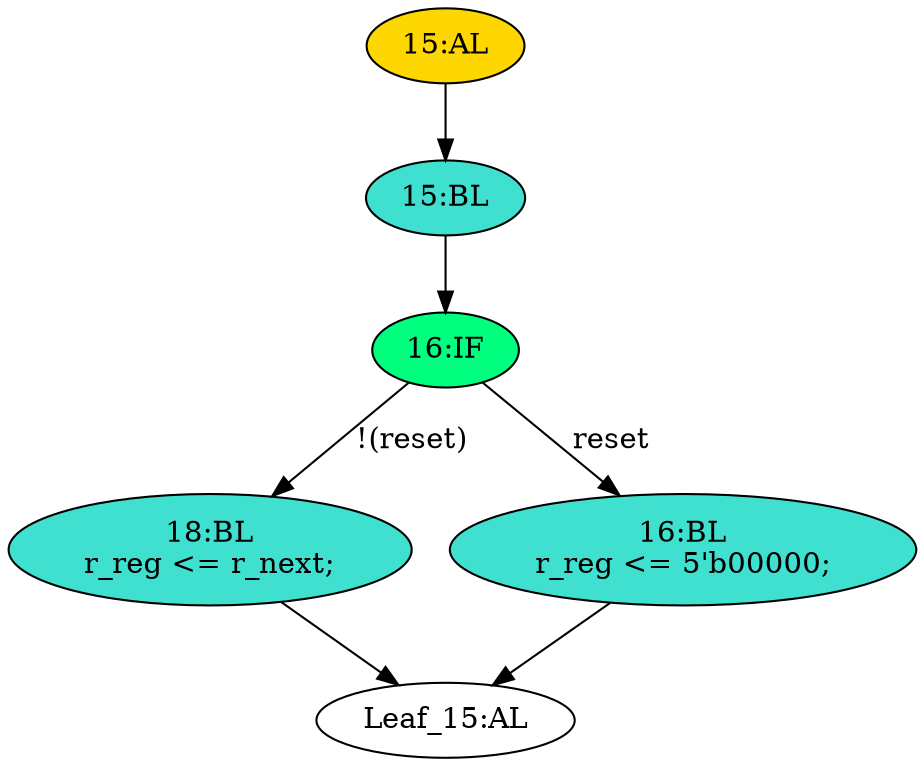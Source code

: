 strict digraph "" {
	node [label="\N"];
	"16:IF"	[ast="<pyverilog.vparser.ast.IfStatement object at 0x7fcae2f31f10>",
		fillcolor=springgreen,
		label="16:IF",
		statements="[]",
		style=filled,
		typ=IfStatement];
	"18:BL"	[ast="<pyverilog.vparser.ast.Block object at 0x7fcae27c6090>",
		fillcolor=turquoise,
		label="18:BL
r_reg <= r_next;",
		statements="[<pyverilog.vparser.ast.NonblockingSubstitution object at 0x7fcae27c60d0>]",
		style=filled,
		typ=Block];
	"16:IF" -> "18:BL"	[cond="['reset']",
		label="!(reset)",
		lineno=16];
	"16:BL"	[ast="<pyverilog.vparser.ast.Block object at 0x7fcae27c6290>",
		fillcolor=turquoise,
		label="16:BL
r_reg <= 5'b00000;",
		statements="[<pyverilog.vparser.ast.NonblockingSubstitution object at 0x7fcae27c62d0>]",
		style=filled,
		typ=Block];
	"16:IF" -> "16:BL"	[cond="['reset']",
		label=reset,
		lineno=16];
	"15:AL"	[ast="<pyverilog.vparser.ast.Always object at 0x7fcae27c6450>",
		clk_sens=True,
		fillcolor=gold,
		label="15:AL",
		sens="['clk', 'reset']",
		statements="[]",
		style=filled,
		typ=Always,
		use_var="['reset', 'r_next']"];
	"15:BL"	[ast="<pyverilog.vparser.ast.Block object at 0x7fcae27c65d0>",
		fillcolor=turquoise,
		label="15:BL",
		statements="[]",
		style=filled,
		typ=Block];
	"15:AL" -> "15:BL"	[cond="[]",
		lineno=None];
	"15:BL" -> "16:IF"	[cond="[]",
		lineno=None];
	"Leaf_15:AL"	[def_var="['r_reg']",
		label="Leaf_15:AL"];
	"18:BL" -> "Leaf_15:AL"	[cond="[]",
		lineno=None];
	"16:BL" -> "Leaf_15:AL"	[cond="[]",
		lineno=None];
}

